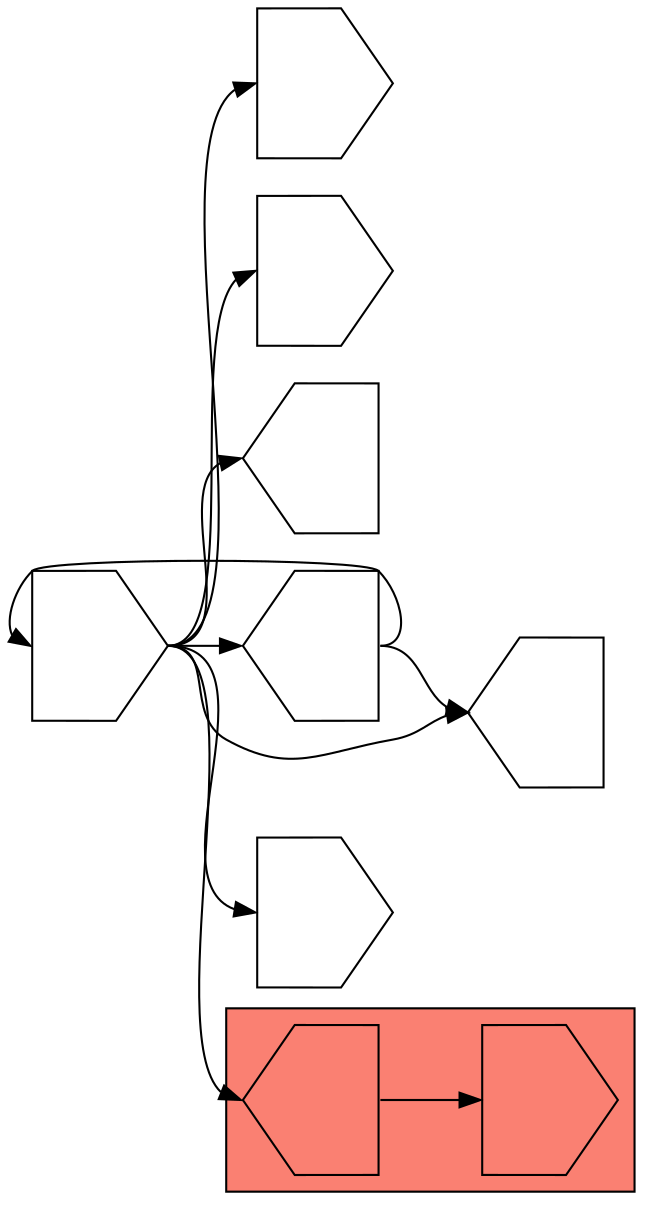 digraph asm {
	rotate=90;
	edge [headport=n,tailport=s];
subgraph cluster_C817_9103 {
	817 [label="",height=1,width=1,shape=house];
	9103 [label="",height=1,width=1,shape=invhouse];
	style=filled;
	fillcolor=salmon;
}
	19240 [label="",height=1,width=1,shape=invhouse];
	2433 [label="",height=1,width=1,shape=invhouse];
	2577 [label="",height=1,width=1,shape=house];
	9600 [label="",height=1,width=1,shape=house];
	4002 [label="",height=1,width=1,shape=house];
	10691 [label="",height=1,width=1,shape=invhouse];
	15441 [label="",height=1,width=1,shape=invhouse];
	817 -> 9103
	19240 -> 817
	19240 -> 2433
	19240 -> 2577
	19240 -> 4002
	19240 -> 9600
	19240 -> 10691
	19240 -> 15441
	9600 -> 2577
	9600 -> 19240
}